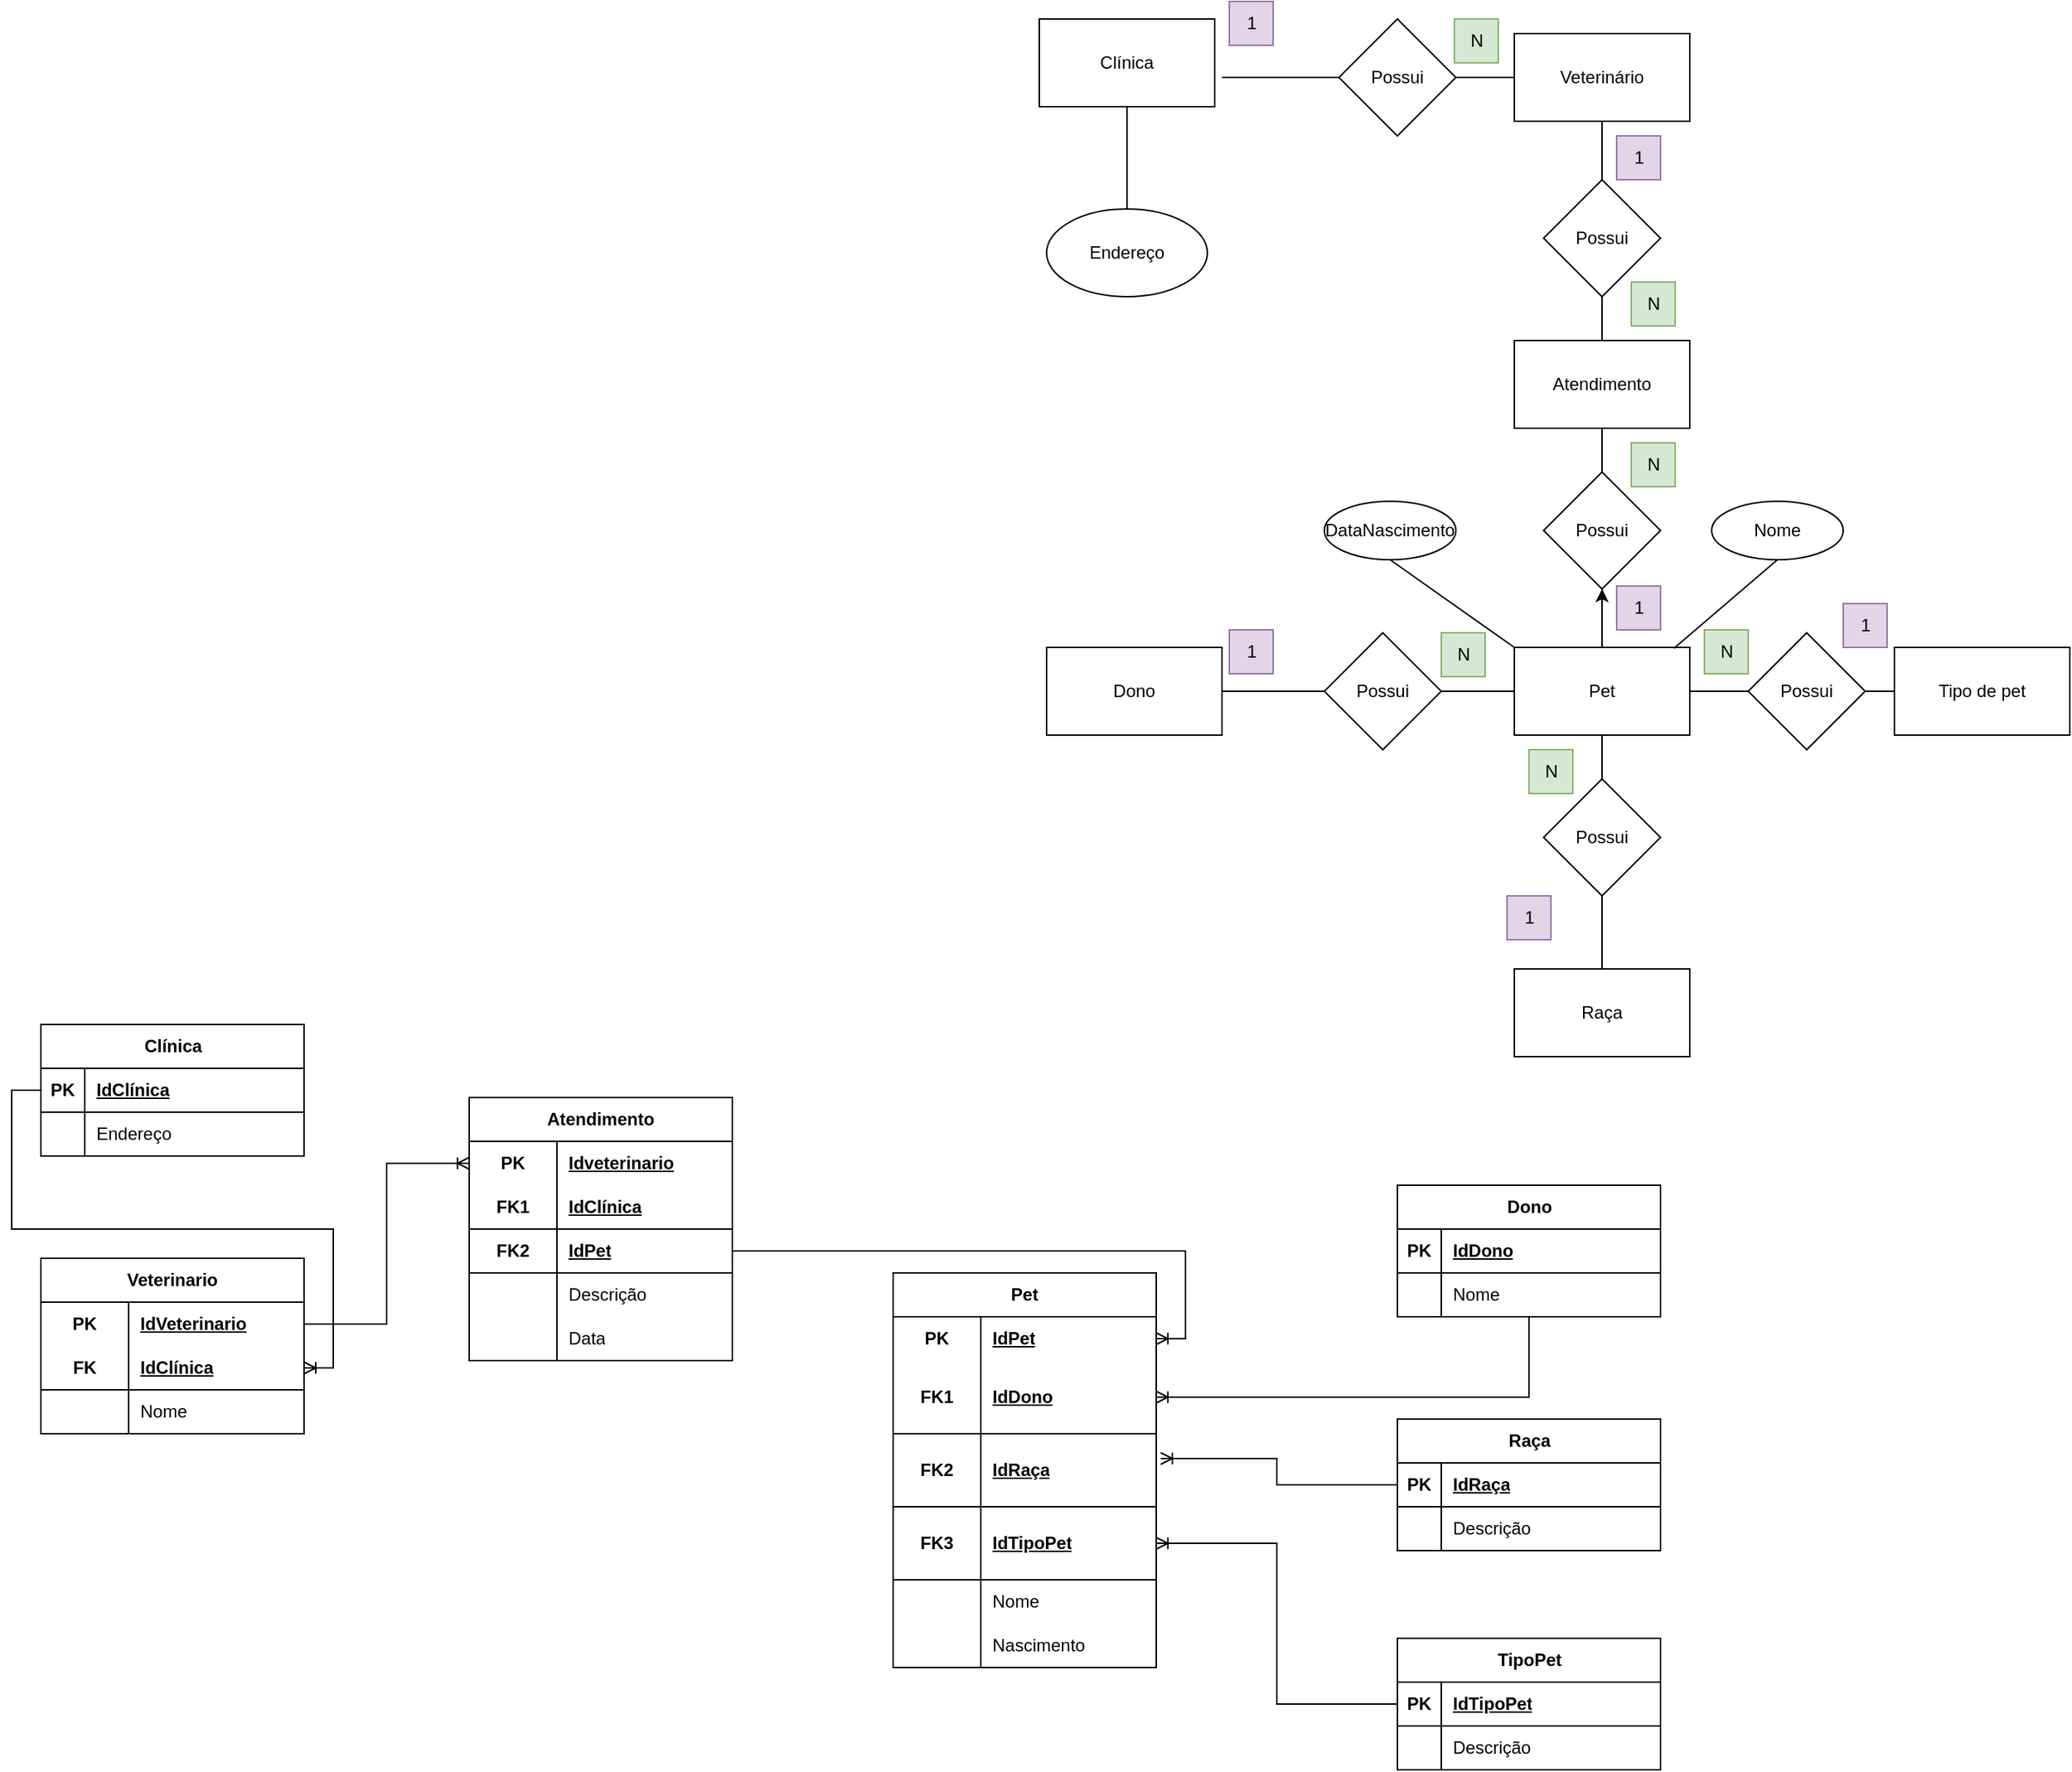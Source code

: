 <mxfile version="21.6.5" type="device">
  <diagram name="Página-1" id="uhpTs4rH7zokXdWdrVtg">
    <mxGraphModel dx="3452" dy="1355" grid="1" gridSize="10" guides="1" tooltips="1" connect="1" arrows="1" fold="1" page="1" pageScale="1" pageWidth="827" pageHeight="1169" math="0" shadow="0">
      <root>
        <mxCell id="0" />
        <mxCell id="1" parent="0" />
        <mxCell id="hDrAn5usY4kaG6BE75n4-1" value="Endereço" style="ellipse;whiteSpace=wrap;html=1;" parent="1" vertex="1">
          <mxGeometry x="95" y="142" width="110" height="60" as="geometry" />
        </mxCell>
        <mxCell id="hDrAn5usY4kaG6BE75n4-2" value="Clínica" style="rounded=0;whiteSpace=wrap;html=1;" parent="1" vertex="1">
          <mxGeometry x="90" y="12" width="120" height="60" as="geometry" />
        </mxCell>
        <mxCell id="hDrAn5usY4kaG6BE75n4-3" value="Veterinário" style="rounded=0;whiteSpace=wrap;html=1;" parent="1" vertex="1">
          <mxGeometry x="415" y="22" width="120" height="60" as="geometry" />
        </mxCell>
        <mxCell id="hDrAn5usY4kaG6BE75n4-4" value="Atendimento" style="rounded=0;whiteSpace=wrap;html=1;" parent="1" vertex="1">
          <mxGeometry x="415" y="232" width="120" height="60" as="geometry" />
        </mxCell>
        <mxCell id="hDrAn5usY4kaG6BE75n4-40" value="" style="edgeStyle=orthogonalEdgeStyle;rounded=0;orthogonalLoop=1;jettySize=auto;html=1;" parent="1" source="hDrAn5usY4kaG6BE75n4-5" target="hDrAn5usY4kaG6BE75n4-12" edge="1">
          <mxGeometry relative="1" as="geometry" />
        </mxCell>
        <mxCell id="hDrAn5usY4kaG6BE75n4-5" value="Pet" style="rounded=0;whiteSpace=wrap;html=1;" parent="1" vertex="1">
          <mxGeometry x="415" y="442" width="120" height="60" as="geometry" />
        </mxCell>
        <mxCell id="hDrAn5usY4kaG6BE75n4-6" value="Dono" style="rounded=0;whiteSpace=wrap;html=1;" parent="1" vertex="1">
          <mxGeometry x="95" y="442" width="120" height="60" as="geometry" />
        </mxCell>
        <mxCell id="hDrAn5usY4kaG6BE75n4-7" value="Tipo de pet" style="rounded=0;whiteSpace=wrap;html=1;" parent="1" vertex="1">
          <mxGeometry x="675" y="442" width="120" height="60" as="geometry" />
        </mxCell>
        <mxCell id="hDrAn5usY4kaG6BE75n4-8" value="Raça" style="rounded=0;whiteSpace=wrap;html=1;" parent="1" vertex="1">
          <mxGeometry x="415" y="662" width="120" height="60" as="geometry" />
        </mxCell>
        <mxCell id="hDrAn5usY4kaG6BE75n4-9" value="Possui" style="rhombus;whiteSpace=wrap;html=1;" parent="1" vertex="1">
          <mxGeometry x="295" y="12" width="80" height="80" as="geometry" />
        </mxCell>
        <mxCell id="hDrAn5usY4kaG6BE75n4-10" value="Possui" style="rhombus;whiteSpace=wrap;html=1;" parent="1" vertex="1">
          <mxGeometry x="435" y="122" width="80" height="80" as="geometry" />
        </mxCell>
        <mxCell id="hDrAn5usY4kaG6BE75n4-12" value="Possui" style="rhombus;whiteSpace=wrap;html=1;" parent="1" vertex="1">
          <mxGeometry x="435" y="322" width="80" height="80" as="geometry" />
        </mxCell>
        <mxCell id="hDrAn5usY4kaG6BE75n4-13" value="DataNascimento" style="ellipse;whiteSpace=wrap;html=1;" parent="1" vertex="1">
          <mxGeometry x="285" y="342" width="90" height="40" as="geometry" />
        </mxCell>
        <mxCell id="hDrAn5usY4kaG6BE75n4-14" value="Nome" style="ellipse;whiteSpace=wrap;html=1;" parent="1" vertex="1">
          <mxGeometry x="550" y="342" width="90" height="40" as="geometry" />
        </mxCell>
        <mxCell id="hDrAn5usY4kaG6BE75n4-15" value="Possui" style="rhombus;whiteSpace=wrap;html=1;" parent="1" vertex="1">
          <mxGeometry x="285" y="432" width="80" height="80" as="geometry" />
        </mxCell>
        <mxCell id="hDrAn5usY4kaG6BE75n4-16" value="Possui" style="rhombus;whiteSpace=wrap;html=1;" parent="1" vertex="1">
          <mxGeometry x="575" y="432" width="80" height="80" as="geometry" />
        </mxCell>
        <mxCell id="hDrAn5usY4kaG6BE75n4-17" value="Possui" style="rhombus;whiteSpace=wrap;html=1;" parent="1" vertex="1">
          <mxGeometry x="435" y="532" width="80" height="80" as="geometry" />
        </mxCell>
        <mxCell id="hDrAn5usY4kaG6BE75n4-18" value="" style="endArrow=none;html=1;rounded=0;entryX=0.5;entryY=1;entryDx=0;entryDy=0;exitX=0.5;exitY=0;exitDx=0;exitDy=0;" parent="1" source="hDrAn5usY4kaG6BE75n4-1" target="hDrAn5usY4kaG6BE75n4-2" edge="1">
          <mxGeometry width="50" height="50" relative="1" as="geometry">
            <mxPoint x="140" y="142" as="sourcePoint" />
            <mxPoint x="190" y="92" as="targetPoint" />
          </mxGeometry>
        </mxCell>
        <mxCell id="hDrAn5usY4kaG6BE75n4-19" value="" style="endArrow=none;html=1;rounded=0;entryX=0;entryY=0.5;entryDx=0;entryDy=0;" parent="1" target="hDrAn5usY4kaG6BE75n4-9" edge="1">
          <mxGeometry width="50" height="50" relative="1" as="geometry">
            <mxPoint x="215" y="52" as="sourcePoint" />
            <mxPoint x="260" y="12" as="targetPoint" />
          </mxGeometry>
        </mxCell>
        <mxCell id="hDrAn5usY4kaG6BE75n4-20" value="" style="endArrow=none;html=1;rounded=0;entryX=0;entryY=0.5;entryDx=0;entryDy=0;" parent="1" target="hDrAn5usY4kaG6BE75n4-3" edge="1">
          <mxGeometry width="50" height="50" relative="1" as="geometry">
            <mxPoint x="375" y="52" as="sourcePoint" />
            <mxPoint x="405" y="52" as="targetPoint" />
          </mxGeometry>
        </mxCell>
        <mxCell id="hDrAn5usY4kaG6BE75n4-21" value="" style="endArrow=none;html=1;rounded=0;exitX=0.5;exitY=0;exitDx=0;exitDy=0;entryX=0.5;entryY=1;entryDx=0;entryDy=0;" parent="1" source="hDrAn5usY4kaG6BE75n4-10" target="hDrAn5usY4kaG6BE75n4-3" edge="1">
          <mxGeometry width="50" height="50" relative="1" as="geometry">
            <mxPoint x="435" y="132" as="sourcePoint" />
            <mxPoint x="485" y="82" as="targetPoint" />
          </mxGeometry>
        </mxCell>
        <mxCell id="hDrAn5usY4kaG6BE75n4-22" value="" style="endArrow=none;html=1;rounded=0;entryX=0.5;entryY=1;entryDx=0;entryDy=0;exitX=0.5;exitY=0;exitDx=0;exitDy=0;" parent="1" source="hDrAn5usY4kaG6BE75n4-4" target="hDrAn5usY4kaG6BE75n4-10" edge="1">
          <mxGeometry width="50" height="50" relative="1" as="geometry">
            <mxPoint x="465" y="232" as="sourcePoint" />
            <mxPoint x="515" y="182" as="targetPoint" />
          </mxGeometry>
        </mxCell>
        <mxCell id="hDrAn5usY4kaG6BE75n4-23" value="" style="endArrow=none;html=1;rounded=0;entryX=0.5;entryY=1;entryDx=0;entryDy=0;exitX=0.5;exitY=0;exitDx=0;exitDy=0;" parent="1" source="hDrAn5usY4kaG6BE75n4-12" target="hDrAn5usY4kaG6BE75n4-4" edge="1">
          <mxGeometry width="50" height="50" relative="1" as="geometry">
            <mxPoint x="465" y="332" as="sourcePoint" />
            <mxPoint x="515" y="282" as="targetPoint" />
          </mxGeometry>
        </mxCell>
        <mxCell id="hDrAn5usY4kaG6BE75n4-24" value="" style="endArrow=none;html=1;rounded=0;entryX=0;entryY=0;entryDx=0;entryDy=0;exitX=0.5;exitY=1;exitDx=0;exitDy=0;" parent="1" source="hDrAn5usY4kaG6BE75n4-13" target="hDrAn5usY4kaG6BE75n4-5" edge="1">
          <mxGeometry width="50" height="50" relative="1" as="geometry">
            <mxPoint x="375" y="362" as="sourcePoint" />
            <mxPoint x="425" y="312" as="targetPoint" />
          </mxGeometry>
        </mxCell>
        <mxCell id="hDrAn5usY4kaG6BE75n4-25" value="" style="endArrow=none;html=1;rounded=0;entryX=0.5;entryY=1;entryDx=0;entryDy=0;exitX=0.91;exitY=0.01;exitDx=0;exitDy=0;exitPerimeter=0;" parent="1" source="hDrAn5usY4kaG6BE75n4-5" target="hDrAn5usY4kaG6BE75n4-14" edge="1">
          <mxGeometry width="50" height="50" relative="1" as="geometry">
            <mxPoint x="515" y="362" as="sourcePoint" />
            <mxPoint x="565" y="312" as="targetPoint" />
          </mxGeometry>
        </mxCell>
        <mxCell id="hDrAn5usY4kaG6BE75n4-26" value="" style="endArrow=none;html=1;rounded=0;entryX=0.5;entryY=1;entryDx=0;entryDy=0;" parent="1" target="hDrAn5usY4kaG6BE75n4-12" edge="1">
          <mxGeometry width="50" height="50" relative="1" as="geometry">
            <mxPoint x="475" y="442" as="sourcePoint" />
            <mxPoint x="525" y="392" as="targetPoint" />
          </mxGeometry>
        </mxCell>
        <mxCell id="hDrAn5usY4kaG6BE75n4-27" value="" style="endArrow=none;html=1;rounded=0;entryX=0.5;entryY=1;entryDx=0;entryDy=0;" parent="1" source="hDrAn5usY4kaG6BE75n4-17" target="hDrAn5usY4kaG6BE75n4-5" edge="1">
          <mxGeometry width="50" height="50" relative="1" as="geometry">
            <mxPoint x="465" y="542" as="sourcePoint" />
            <mxPoint x="515" y="492" as="targetPoint" />
          </mxGeometry>
        </mxCell>
        <mxCell id="hDrAn5usY4kaG6BE75n4-29" value="" style="endArrow=none;html=1;rounded=0;entryX=0.5;entryY=1;entryDx=0;entryDy=0;exitX=0.5;exitY=0;exitDx=0;exitDy=0;" parent="1" source="hDrAn5usY4kaG6BE75n4-8" target="hDrAn5usY4kaG6BE75n4-17" edge="1">
          <mxGeometry width="50" height="50" relative="1" as="geometry">
            <mxPoint x="465" y="662" as="sourcePoint" />
            <mxPoint x="515" y="612" as="targetPoint" />
          </mxGeometry>
        </mxCell>
        <mxCell id="hDrAn5usY4kaG6BE75n4-30" value="" style="endArrow=none;html=1;rounded=0;exitX=1;exitY=0.5;exitDx=0;exitDy=0;entryX=0;entryY=0.5;entryDx=0;entryDy=0;" parent="1" source="hDrAn5usY4kaG6BE75n4-15" target="hDrAn5usY4kaG6BE75n4-5" edge="1">
          <mxGeometry width="50" height="50" relative="1" as="geometry">
            <mxPoint x="365" y="502" as="sourcePoint" />
            <mxPoint x="415" y="452" as="targetPoint" />
          </mxGeometry>
        </mxCell>
        <mxCell id="hDrAn5usY4kaG6BE75n4-32" value="" style="endArrow=none;html=1;rounded=0;entryX=0;entryY=0.5;entryDx=0;entryDy=0;exitX=1;exitY=0.5;exitDx=0;exitDy=0;" parent="1" source="hDrAn5usY4kaG6BE75n4-6" target="hDrAn5usY4kaG6BE75n4-15" edge="1">
          <mxGeometry width="50" height="50" relative="1" as="geometry">
            <mxPoint x="215" y="482" as="sourcePoint" />
            <mxPoint x="265" y="432" as="targetPoint" />
          </mxGeometry>
        </mxCell>
        <mxCell id="hDrAn5usY4kaG6BE75n4-33" value="" style="endArrow=none;html=1;rounded=0;entryX=0;entryY=0.5;entryDx=0;entryDy=0;exitX=1;exitY=0.5;exitDx=0;exitDy=0;" parent="1" source="hDrAn5usY4kaG6BE75n4-5" target="hDrAn5usY4kaG6BE75n4-16" edge="1">
          <mxGeometry width="50" height="50" relative="1" as="geometry">
            <mxPoint x="535" y="482" as="sourcePoint" />
            <mxPoint x="585" y="432" as="targetPoint" />
          </mxGeometry>
        </mxCell>
        <mxCell id="hDrAn5usY4kaG6BE75n4-34" value="" style="endArrow=none;html=1;rounded=0;entryX=0;entryY=0.5;entryDx=0;entryDy=0;" parent="1" target="hDrAn5usY4kaG6BE75n4-7" edge="1">
          <mxGeometry width="50" height="50" relative="1" as="geometry">
            <mxPoint x="655" y="472" as="sourcePoint" />
            <mxPoint x="705" y="422" as="targetPoint" />
          </mxGeometry>
        </mxCell>
        <mxCell id="hDrAn5usY4kaG6BE75n4-35" value="1" style="text;html=1;align=center;verticalAlign=middle;resizable=0;points=[];autosize=1;strokeColor=#9673a6;fillColor=#e1d5e7;" parent="1" vertex="1">
          <mxGeometry x="220" width="30" height="30" as="geometry" />
        </mxCell>
        <mxCell id="hDrAn5usY4kaG6BE75n4-36" value="N" style="text;html=1;align=center;verticalAlign=middle;resizable=0;points=[];autosize=1;strokeColor=#82b366;fillColor=#d5e8d4;" parent="1" vertex="1">
          <mxGeometry x="374" y="12" width="30" height="30" as="geometry" />
        </mxCell>
        <mxCell id="hDrAn5usY4kaG6BE75n4-37" value="1" style="text;html=1;align=center;verticalAlign=middle;resizable=0;points=[];autosize=1;strokeColor=#9673a6;fillColor=#e1d5e7;" parent="1" vertex="1">
          <mxGeometry x="485" y="92" width="30" height="30" as="geometry" />
        </mxCell>
        <mxCell id="hDrAn5usY4kaG6BE75n4-38" value="N" style="text;html=1;align=center;verticalAlign=middle;resizable=0;points=[];autosize=1;strokeColor=#82b366;fillColor=#d5e8d4;" parent="1" vertex="1">
          <mxGeometry x="495" y="192" width="30" height="30" as="geometry" />
        </mxCell>
        <mxCell id="hDrAn5usY4kaG6BE75n4-39" value="N" style="text;html=1;align=center;verticalAlign=middle;resizable=0;points=[];autosize=1;strokeColor=#82b366;fillColor=#d5e8d4;" parent="1" vertex="1">
          <mxGeometry x="495" y="302" width="30" height="30" as="geometry" />
        </mxCell>
        <mxCell id="hDrAn5usY4kaG6BE75n4-41" value="1" style="text;html=1;align=center;verticalAlign=middle;resizable=0;points=[];autosize=1;strokeColor=#9673a6;fillColor=#e1d5e7;" parent="1" vertex="1">
          <mxGeometry x="485" y="400" width="30" height="30" as="geometry" />
        </mxCell>
        <mxCell id="hDrAn5usY4kaG6BE75n4-42" value="N" style="text;html=1;align=center;verticalAlign=middle;resizable=0;points=[];autosize=1;strokeColor=#82b366;fillColor=#d5e8d4;" parent="1" vertex="1">
          <mxGeometry x="545" y="430" width="30" height="30" as="geometry" />
        </mxCell>
        <mxCell id="hDrAn5usY4kaG6BE75n4-43" value="N" style="text;html=1;align=center;verticalAlign=middle;resizable=0;points=[];autosize=1;strokeColor=#82b366;fillColor=#d5e8d4;" parent="1" vertex="1">
          <mxGeometry x="365" y="432" width="30" height="30" as="geometry" />
        </mxCell>
        <mxCell id="hDrAn5usY4kaG6BE75n4-44" value="1" style="text;html=1;align=center;verticalAlign=middle;resizable=0;points=[];autosize=1;strokeColor=#9673a6;fillColor=#e1d5e7;" parent="1" vertex="1">
          <mxGeometry x="220" y="430" width="30" height="30" as="geometry" />
        </mxCell>
        <mxCell id="hDrAn5usY4kaG6BE75n4-45" value="1" style="text;html=1;align=center;verticalAlign=middle;resizable=0;points=[];autosize=1;strokeColor=#9673a6;fillColor=#e1d5e7;" parent="1" vertex="1">
          <mxGeometry x="640" y="412" width="30" height="30" as="geometry" />
        </mxCell>
        <mxCell id="hDrAn5usY4kaG6BE75n4-46" value="N" style="text;html=1;align=center;verticalAlign=middle;resizable=0;points=[];autosize=1;strokeColor=#82b366;fillColor=#d5e8d4;" parent="1" vertex="1">
          <mxGeometry x="425" y="512" width="30" height="30" as="geometry" />
        </mxCell>
        <mxCell id="hDrAn5usY4kaG6BE75n4-47" value="1" style="text;html=1;align=center;verticalAlign=middle;resizable=0;points=[];autosize=1;strokeColor=#9673a6;fillColor=#e1d5e7;" parent="1" vertex="1">
          <mxGeometry x="410" y="612" width="30" height="30" as="geometry" />
        </mxCell>
        <mxCell id="JdVm20o-ywzQcBVDdsQw-11" value="Clínica" style="shape=table;startSize=30;container=1;collapsible=1;childLayout=tableLayout;fixedRows=1;rowLines=0;fontStyle=1;align=center;resizeLast=1;html=1;" vertex="1" parent="1">
          <mxGeometry x="-593" y="700" width="180" height="90" as="geometry" />
        </mxCell>
        <mxCell id="JdVm20o-ywzQcBVDdsQw-12" value="" style="shape=tableRow;horizontal=0;startSize=0;swimlaneHead=0;swimlaneBody=0;fillColor=none;collapsible=0;dropTarget=0;points=[[0,0.5],[1,0.5]];portConstraint=eastwest;top=0;left=0;right=0;bottom=1;" vertex="1" parent="JdVm20o-ywzQcBVDdsQw-11">
          <mxGeometry y="30" width="180" height="30" as="geometry" />
        </mxCell>
        <mxCell id="JdVm20o-ywzQcBVDdsQw-13" value="PK" style="shape=partialRectangle;connectable=0;fillColor=none;top=0;left=0;bottom=0;right=0;fontStyle=1;overflow=hidden;whiteSpace=wrap;html=1;" vertex="1" parent="JdVm20o-ywzQcBVDdsQw-12">
          <mxGeometry width="30" height="30" as="geometry">
            <mxRectangle width="30" height="30" as="alternateBounds" />
          </mxGeometry>
        </mxCell>
        <mxCell id="JdVm20o-ywzQcBVDdsQw-14" value="IdClínica" style="shape=partialRectangle;connectable=0;fillColor=none;top=0;left=0;bottom=0;right=0;align=left;spacingLeft=6;fontStyle=5;overflow=hidden;whiteSpace=wrap;html=1;" vertex="1" parent="JdVm20o-ywzQcBVDdsQw-12">
          <mxGeometry x="30" width="150" height="30" as="geometry">
            <mxRectangle width="150" height="30" as="alternateBounds" />
          </mxGeometry>
        </mxCell>
        <mxCell id="JdVm20o-ywzQcBVDdsQw-15" value="" style="shape=tableRow;horizontal=0;startSize=0;swimlaneHead=0;swimlaneBody=0;fillColor=none;collapsible=0;dropTarget=0;points=[[0,0.5],[1,0.5]];portConstraint=eastwest;top=0;left=0;right=0;bottom=0;" vertex="1" parent="JdVm20o-ywzQcBVDdsQw-11">
          <mxGeometry y="60" width="180" height="30" as="geometry" />
        </mxCell>
        <mxCell id="JdVm20o-ywzQcBVDdsQw-16" value="" style="shape=partialRectangle;connectable=0;fillColor=none;top=0;left=0;bottom=0;right=0;editable=1;overflow=hidden;whiteSpace=wrap;html=1;" vertex="1" parent="JdVm20o-ywzQcBVDdsQw-15">
          <mxGeometry width="30" height="30" as="geometry">
            <mxRectangle width="30" height="30" as="alternateBounds" />
          </mxGeometry>
        </mxCell>
        <mxCell id="JdVm20o-ywzQcBVDdsQw-17" value="Endereço" style="shape=partialRectangle;connectable=0;fillColor=none;top=0;left=0;bottom=0;right=0;align=left;spacingLeft=6;overflow=hidden;whiteSpace=wrap;html=1;" vertex="1" parent="JdVm20o-ywzQcBVDdsQw-15">
          <mxGeometry x="30" width="150" height="30" as="geometry">
            <mxRectangle width="150" height="30" as="alternateBounds" />
          </mxGeometry>
        </mxCell>
        <mxCell id="JdVm20o-ywzQcBVDdsQw-24" value="Veterinario" style="shape=table;startSize=30;container=1;collapsible=1;childLayout=tableLayout;fixedRows=1;rowLines=0;fontStyle=1;align=center;resizeLast=1;html=1;whiteSpace=wrap;" vertex="1" parent="1">
          <mxGeometry x="-593" y="860" width="180" height="120" as="geometry" />
        </mxCell>
        <mxCell id="JdVm20o-ywzQcBVDdsQw-25" value="" style="shape=tableRow;horizontal=0;startSize=0;swimlaneHead=0;swimlaneBody=0;fillColor=none;collapsible=0;dropTarget=0;points=[[0,0.5],[1,0.5]];portConstraint=eastwest;top=0;left=0;right=0;bottom=0;html=1;" vertex="1" parent="JdVm20o-ywzQcBVDdsQw-24">
          <mxGeometry y="30" width="180" height="30" as="geometry" />
        </mxCell>
        <mxCell id="JdVm20o-ywzQcBVDdsQw-26" value="PK" style="shape=partialRectangle;connectable=0;fillColor=none;top=0;left=0;bottom=0;right=0;fontStyle=1;overflow=hidden;html=1;whiteSpace=wrap;" vertex="1" parent="JdVm20o-ywzQcBVDdsQw-25">
          <mxGeometry width="60" height="30" as="geometry">
            <mxRectangle width="60" height="30" as="alternateBounds" />
          </mxGeometry>
        </mxCell>
        <mxCell id="JdVm20o-ywzQcBVDdsQw-27" value="IdVeterinario" style="shape=partialRectangle;connectable=0;fillColor=none;top=0;left=0;bottom=0;right=0;align=left;spacingLeft=6;fontStyle=5;overflow=hidden;html=1;whiteSpace=wrap;" vertex="1" parent="JdVm20o-ywzQcBVDdsQw-25">
          <mxGeometry x="60" width="120" height="30" as="geometry">
            <mxRectangle width="120" height="30" as="alternateBounds" />
          </mxGeometry>
        </mxCell>
        <mxCell id="JdVm20o-ywzQcBVDdsQw-28" value="" style="shape=tableRow;horizontal=0;startSize=0;swimlaneHead=0;swimlaneBody=0;fillColor=none;collapsible=0;dropTarget=0;points=[[0,0.5],[1,0.5]];portConstraint=eastwest;top=0;left=0;right=0;bottom=1;html=1;" vertex="1" parent="JdVm20o-ywzQcBVDdsQw-24">
          <mxGeometry y="60" width="180" height="30" as="geometry" />
        </mxCell>
        <mxCell id="JdVm20o-ywzQcBVDdsQw-29" value="FK" style="shape=partialRectangle;connectable=0;fillColor=none;top=0;left=0;bottom=0;right=0;fontStyle=1;overflow=hidden;html=1;whiteSpace=wrap;" vertex="1" parent="JdVm20o-ywzQcBVDdsQw-28">
          <mxGeometry width="60" height="30" as="geometry">
            <mxRectangle width="60" height="30" as="alternateBounds" />
          </mxGeometry>
        </mxCell>
        <mxCell id="JdVm20o-ywzQcBVDdsQw-30" value="IdClínica" style="shape=partialRectangle;connectable=0;fillColor=none;top=0;left=0;bottom=0;right=0;align=left;spacingLeft=6;fontStyle=5;overflow=hidden;html=1;whiteSpace=wrap;" vertex="1" parent="JdVm20o-ywzQcBVDdsQw-28">
          <mxGeometry x="60" width="120" height="30" as="geometry">
            <mxRectangle width="120" height="30" as="alternateBounds" />
          </mxGeometry>
        </mxCell>
        <mxCell id="JdVm20o-ywzQcBVDdsQw-34" value="" style="shape=tableRow;horizontal=0;startSize=0;swimlaneHead=0;swimlaneBody=0;fillColor=none;collapsible=0;dropTarget=0;points=[[0,0.5],[1,0.5]];portConstraint=eastwest;top=0;left=0;right=0;bottom=0;html=1;" vertex="1" parent="JdVm20o-ywzQcBVDdsQw-24">
          <mxGeometry y="90" width="180" height="30" as="geometry" />
        </mxCell>
        <mxCell id="JdVm20o-ywzQcBVDdsQw-35" value="" style="shape=partialRectangle;connectable=0;fillColor=none;top=0;left=0;bottom=0;right=0;editable=1;overflow=hidden;html=1;whiteSpace=wrap;" vertex="1" parent="JdVm20o-ywzQcBVDdsQw-34">
          <mxGeometry width="60" height="30" as="geometry">
            <mxRectangle width="60" height="30" as="alternateBounds" />
          </mxGeometry>
        </mxCell>
        <mxCell id="JdVm20o-ywzQcBVDdsQw-36" value="Nome" style="shape=partialRectangle;connectable=0;fillColor=none;top=0;left=0;bottom=0;right=0;align=left;spacingLeft=6;overflow=hidden;html=1;whiteSpace=wrap;" vertex="1" parent="JdVm20o-ywzQcBVDdsQw-34">
          <mxGeometry x="60" width="120" height="30" as="geometry">
            <mxRectangle width="120" height="30" as="alternateBounds" />
          </mxGeometry>
        </mxCell>
        <mxCell id="JdVm20o-ywzQcBVDdsQw-79" value="Pet" style="shape=table;startSize=30;container=1;collapsible=1;childLayout=tableLayout;fixedRows=1;rowLines=0;fontStyle=1;align=center;resizeLast=1;html=1;whiteSpace=wrap;" vertex="1" parent="1">
          <mxGeometry x="-10" y="870" width="180" height="270" as="geometry" />
        </mxCell>
        <mxCell id="JdVm20o-ywzQcBVDdsQw-80" value="" style="shape=tableRow;horizontal=0;startSize=0;swimlaneHead=0;swimlaneBody=0;fillColor=none;collapsible=0;dropTarget=0;points=[[0,0.5],[1,0.5]];portConstraint=eastwest;top=0;left=0;right=0;bottom=0;html=1;" vertex="1" parent="JdVm20o-ywzQcBVDdsQw-79">
          <mxGeometry y="30" width="180" height="30" as="geometry" />
        </mxCell>
        <mxCell id="JdVm20o-ywzQcBVDdsQw-81" value="PK" style="shape=partialRectangle;connectable=0;fillColor=none;top=0;left=0;bottom=0;right=0;fontStyle=1;overflow=hidden;html=1;whiteSpace=wrap;" vertex="1" parent="JdVm20o-ywzQcBVDdsQw-80">
          <mxGeometry width="60" height="30" as="geometry">
            <mxRectangle width="60" height="30" as="alternateBounds" />
          </mxGeometry>
        </mxCell>
        <mxCell id="JdVm20o-ywzQcBVDdsQw-82" value="IdPet" style="shape=partialRectangle;connectable=0;fillColor=none;top=0;left=0;bottom=0;right=0;align=left;spacingLeft=6;fontStyle=5;overflow=hidden;html=1;whiteSpace=wrap;" vertex="1" parent="JdVm20o-ywzQcBVDdsQw-80">
          <mxGeometry x="60" width="120" height="30" as="geometry">
            <mxRectangle width="120" height="30" as="alternateBounds" />
          </mxGeometry>
        </mxCell>
        <mxCell id="JdVm20o-ywzQcBVDdsQw-83" value="" style="shape=tableRow;horizontal=0;startSize=0;swimlaneHead=0;swimlaneBody=0;fillColor=none;collapsible=0;dropTarget=0;points=[[0,0.5],[1,0.5]];portConstraint=eastwest;top=0;left=0;right=0;bottom=1;html=1;" vertex="1" parent="JdVm20o-ywzQcBVDdsQw-79">
          <mxGeometry y="60" width="180" height="50" as="geometry" />
        </mxCell>
        <mxCell id="JdVm20o-ywzQcBVDdsQw-84" value="FK1" style="shape=partialRectangle;connectable=0;fillColor=none;top=0;left=0;bottom=0;right=0;fontStyle=1;overflow=hidden;html=1;whiteSpace=wrap;" vertex="1" parent="JdVm20o-ywzQcBVDdsQw-83">
          <mxGeometry width="60" height="50" as="geometry">
            <mxRectangle width="60" height="50" as="alternateBounds" />
          </mxGeometry>
        </mxCell>
        <mxCell id="JdVm20o-ywzQcBVDdsQw-85" value="IdDono" style="shape=partialRectangle;connectable=0;fillColor=none;top=0;left=0;bottom=0;right=0;align=left;spacingLeft=6;fontStyle=5;overflow=hidden;html=1;whiteSpace=wrap;" vertex="1" parent="JdVm20o-ywzQcBVDdsQw-83">
          <mxGeometry x="60" width="120" height="50" as="geometry">
            <mxRectangle width="120" height="50" as="alternateBounds" />
          </mxGeometry>
        </mxCell>
        <mxCell id="JdVm20o-ywzQcBVDdsQw-101" style="shape=tableRow;horizontal=0;startSize=0;swimlaneHead=0;swimlaneBody=0;fillColor=none;collapsible=0;dropTarget=0;points=[[0,0.5],[1,0.5]];portConstraint=eastwest;top=0;left=0;right=0;bottom=1;html=1;" vertex="1" parent="JdVm20o-ywzQcBVDdsQw-79">
          <mxGeometry y="110" width="180" height="50" as="geometry" />
        </mxCell>
        <mxCell id="JdVm20o-ywzQcBVDdsQw-102" value="FK2" style="shape=partialRectangle;connectable=0;fillColor=none;top=0;left=0;bottom=0;right=0;fontStyle=1;overflow=hidden;html=1;whiteSpace=wrap;" vertex="1" parent="JdVm20o-ywzQcBVDdsQw-101">
          <mxGeometry width="60" height="50" as="geometry">
            <mxRectangle width="60" height="50" as="alternateBounds" />
          </mxGeometry>
        </mxCell>
        <mxCell id="JdVm20o-ywzQcBVDdsQw-103" value="IdRaça" style="shape=partialRectangle;connectable=0;fillColor=none;top=0;left=0;bottom=0;right=0;align=left;spacingLeft=6;fontStyle=5;overflow=hidden;html=1;whiteSpace=wrap;" vertex="1" parent="JdVm20o-ywzQcBVDdsQw-101">
          <mxGeometry x="60" width="120" height="50" as="geometry">
            <mxRectangle width="120" height="50" as="alternateBounds" />
          </mxGeometry>
        </mxCell>
        <mxCell id="JdVm20o-ywzQcBVDdsQw-98" style="shape=tableRow;horizontal=0;startSize=0;swimlaneHead=0;swimlaneBody=0;fillColor=none;collapsible=0;dropTarget=0;points=[[0,0.5],[1,0.5]];portConstraint=eastwest;top=0;left=0;right=0;bottom=1;html=1;" vertex="1" parent="JdVm20o-ywzQcBVDdsQw-79">
          <mxGeometry y="160" width="180" height="50" as="geometry" />
        </mxCell>
        <mxCell id="JdVm20o-ywzQcBVDdsQw-99" value="FK3" style="shape=partialRectangle;connectable=0;fillColor=none;top=0;left=0;bottom=0;right=0;fontStyle=1;overflow=hidden;html=1;whiteSpace=wrap;" vertex="1" parent="JdVm20o-ywzQcBVDdsQw-98">
          <mxGeometry width="60" height="50" as="geometry">
            <mxRectangle width="60" height="50" as="alternateBounds" />
          </mxGeometry>
        </mxCell>
        <mxCell id="JdVm20o-ywzQcBVDdsQw-100" value="IdTipoPet" style="shape=partialRectangle;connectable=0;fillColor=none;top=0;left=0;bottom=0;right=0;align=left;spacingLeft=6;fontStyle=5;overflow=hidden;html=1;whiteSpace=wrap;" vertex="1" parent="JdVm20o-ywzQcBVDdsQw-98">
          <mxGeometry x="60" width="120" height="50" as="geometry">
            <mxRectangle width="120" height="50" as="alternateBounds" />
          </mxGeometry>
        </mxCell>
        <mxCell id="JdVm20o-ywzQcBVDdsQw-86" value="" style="shape=tableRow;horizontal=0;startSize=0;swimlaneHead=0;swimlaneBody=0;fillColor=none;collapsible=0;dropTarget=0;points=[[0,0.5],[1,0.5]];portConstraint=eastwest;top=0;left=0;right=0;bottom=0;html=1;" vertex="1" parent="JdVm20o-ywzQcBVDdsQw-79">
          <mxGeometry y="210" width="180" height="30" as="geometry" />
        </mxCell>
        <mxCell id="JdVm20o-ywzQcBVDdsQw-87" value="" style="shape=partialRectangle;connectable=0;fillColor=none;top=0;left=0;bottom=0;right=0;editable=1;overflow=hidden;html=1;whiteSpace=wrap;" vertex="1" parent="JdVm20o-ywzQcBVDdsQw-86">
          <mxGeometry width="60" height="30" as="geometry">
            <mxRectangle width="60" height="30" as="alternateBounds" />
          </mxGeometry>
        </mxCell>
        <mxCell id="JdVm20o-ywzQcBVDdsQw-88" value="Nome" style="shape=partialRectangle;connectable=0;fillColor=none;top=0;left=0;bottom=0;right=0;align=left;spacingLeft=6;overflow=hidden;html=1;whiteSpace=wrap;" vertex="1" parent="JdVm20o-ywzQcBVDdsQw-86">
          <mxGeometry x="60" width="120" height="30" as="geometry">
            <mxRectangle width="120" height="30" as="alternateBounds" />
          </mxGeometry>
        </mxCell>
        <mxCell id="JdVm20o-ywzQcBVDdsQw-89" value="" style="shape=tableRow;horizontal=0;startSize=0;swimlaneHead=0;swimlaneBody=0;fillColor=none;collapsible=0;dropTarget=0;points=[[0,0.5],[1,0.5]];portConstraint=eastwest;top=0;left=0;right=0;bottom=0;html=1;" vertex="1" parent="JdVm20o-ywzQcBVDdsQw-79">
          <mxGeometry y="240" width="180" height="30" as="geometry" />
        </mxCell>
        <mxCell id="JdVm20o-ywzQcBVDdsQw-90" value="" style="shape=partialRectangle;connectable=0;fillColor=none;top=0;left=0;bottom=0;right=0;editable=1;overflow=hidden;html=1;whiteSpace=wrap;" vertex="1" parent="JdVm20o-ywzQcBVDdsQw-89">
          <mxGeometry width="60" height="30" as="geometry">
            <mxRectangle width="60" height="30" as="alternateBounds" />
          </mxGeometry>
        </mxCell>
        <mxCell id="JdVm20o-ywzQcBVDdsQw-91" value="Nascimento" style="shape=partialRectangle;connectable=0;fillColor=none;top=0;left=0;bottom=0;right=0;align=left;spacingLeft=6;overflow=hidden;html=1;whiteSpace=wrap;" vertex="1" parent="JdVm20o-ywzQcBVDdsQw-89">
          <mxGeometry x="60" width="120" height="30" as="geometry">
            <mxRectangle width="120" height="30" as="alternateBounds" />
          </mxGeometry>
        </mxCell>
        <mxCell id="JdVm20o-ywzQcBVDdsQw-104" value="Raça" style="shape=table;startSize=30;container=1;collapsible=1;childLayout=tableLayout;fixedRows=1;rowLines=0;fontStyle=1;align=center;resizeLast=1;html=1;" vertex="1" parent="1">
          <mxGeometry x="335" y="970" width="180" height="90" as="geometry" />
        </mxCell>
        <mxCell id="JdVm20o-ywzQcBVDdsQw-105" value="" style="shape=tableRow;horizontal=0;startSize=0;swimlaneHead=0;swimlaneBody=0;fillColor=none;collapsible=0;dropTarget=0;points=[[0,0.5],[1,0.5]];portConstraint=eastwest;top=0;left=0;right=0;bottom=1;" vertex="1" parent="JdVm20o-ywzQcBVDdsQw-104">
          <mxGeometry y="30" width="180" height="30" as="geometry" />
        </mxCell>
        <mxCell id="JdVm20o-ywzQcBVDdsQw-106" value="PK" style="shape=partialRectangle;connectable=0;fillColor=none;top=0;left=0;bottom=0;right=0;fontStyle=1;overflow=hidden;whiteSpace=wrap;html=1;" vertex="1" parent="JdVm20o-ywzQcBVDdsQw-105">
          <mxGeometry width="30" height="30" as="geometry">
            <mxRectangle width="30" height="30" as="alternateBounds" />
          </mxGeometry>
        </mxCell>
        <mxCell id="JdVm20o-ywzQcBVDdsQw-107" value="IdRaça" style="shape=partialRectangle;connectable=0;fillColor=none;top=0;left=0;bottom=0;right=0;align=left;spacingLeft=6;fontStyle=5;overflow=hidden;whiteSpace=wrap;html=1;" vertex="1" parent="JdVm20o-ywzQcBVDdsQw-105">
          <mxGeometry x="30" width="150" height="30" as="geometry">
            <mxRectangle width="150" height="30" as="alternateBounds" />
          </mxGeometry>
        </mxCell>
        <mxCell id="JdVm20o-ywzQcBVDdsQw-108" value="" style="shape=tableRow;horizontal=0;startSize=0;swimlaneHead=0;swimlaneBody=0;fillColor=none;collapsible=0;dropTarget=0;points=[[0,0.5],[1,0.5]];portConstraint=eastwest;top=0;left=0;right=0;bottom=0;" vertex="1" parent="JdVm20o-ywzQcBVDdsQw-104">
          <mxGeometry y="60" width="180" height="30" as="geometry" />
        </mxCell>
        <mxCell id="JdVm20o-ywzQcBVDdsQw-109" value="" style="shape=partialRectangle;connectable=0;fillColor=none;top=0;left=0;bottom=0;right=0;editable=1;overflow=hidden;whiteSpace=wrap;html=1;" vertex="1" parent="JdVm20o-ywzQcBVDdsQw-108">
          <mxGeometry width="30" height="30" as="geometry">
            <mxRectangle width="30" height="30" as="alternateBounds" />
          </mxGeometry>
        </mxCell>
        <mxCell id="JdVm20o-ywzQcBVDdsQw-110" value="Descrição" style="shape=partialRectangle;connectable=0;fillColor=none;top=0;left=0;bottom=0;right=0;align=left;spacingLeft=6;overflow=hidden;whiteSpace=wrap;html=1;" vertex="1" parent="JdVm20o-ywzQcBVDdsQw-108">
          <mxGeometry x="30" width="150" height="30" as="geometry">
            <mxRectangle width="150" height="30" as="alternateBounds" />
          </mxGeometry>
        </mxCell>
        <mxCell id="JdVm20o-ywzQcBVDdsQw-111" value="TipoPet" style="shape=table;startSize=30;container=1;collapsible=1;childLayout=tableLayout;fixedRows=1;rowLines=0;fontStyle=1;align=center;resizeLast=1;html=1;" vertex="1" parent="1">
          <mxGeometry x="335" y="1120" width="180" height="90" as="geometry" />
        </mxCell>
        <mxCell id="JdVm20o-ywzQcBVDdsQw-112" value="" style="shape=tableRow;horizontal=0;startSize=0;swimlaneHead=0;swimlaneBody=0;fillColor=none;collapsible=0;dropTarget=0;points=[[0,0.5],[1,0.5]];portConstraint=eastwest;top=0;left=0;right=0;bottom=1;" vertex="1" parent="JdVm20o-ywzQcBVDdsQw-111">
          <mxGeometry y="30" width="180" height="30" as="geometry" />
        </mxCell>
        <mxCell id="JdVm20o-ywzQcBVDdsQw-113" value="PK" style="shape=partialRectangle;connectable=0;fillColor=none;top=0;left=0;bottom=0;right=0;fontStyle=1;overflow=hidden;whiteSpace=wrap;html=1;" vertex="1" parent="JdVm20o-ywzQcBVDdsQw-112">
          <mxGeometry width="30" height="30" as="geometry">
            <mxRectangle width="30" height="30" as="alternateBounds" />
          </mxGeometry>
        </mxCell>
        <mxCell id="JdVm20o-ywzQcBVDdsQw-114" value="IdTipoPet" style="shape=partialRectangle;connectable=0;fillColor=none;top=0;left=0;bottom=0;right=0;align=left;spacingLeft=6;fontStyle=5;overflow=hidden;whiteSpace=wrap;html=1;" vertex="1" parent="JdVm20o-ywzQcBVDdsQw-112">
          <mxGeometry x="30" width="150" height="30" as="geometry">
            <mxRectangle width="150" height="30" as="alternateBounds" />
          </mxGeometry>
        </mxCell>
        <mxCell id="JdVm20o-ywzQcBVDdsQw-115" value="" style="shape=tableRow;horizontal=0;startSize=0;swimlaneHead=0;swimlaneBody=0;fillColor=none;collapsible=0;dropTarget=0;points=[[0,0.5],[1,0.5]];portConstraint=eastwest;top=0;left=0;right=0;bottom=0;" vertex="1" parent="JdVm20o-ywzQcBVDdsQw-111">
          <mxGeometry y="60" width="180" height="30" as="geometry" />
        </mxCell>
        <mxCell id="JdVm20o-ywzQcBVDdsQw-116" value="" style="shape=partialRectangle;connectable=0;fillColor=none;top=0;left=0;bottom=0;right=0;editable=1;overflow=hidden;whiteSpace=wrap;html=1;" vertex="1" parent="JdVm20o-ywzQcBVDdsQw-115">
          <mxGeometry width="30" height="30" as="geometry">
            <mxRectangle width="30" height="30" as="alternateBounds" />
          </mxGeometry>
        </mxCell>
        <mxCell id="JdVm20o-ywzQcBVDdsQw-117" value="Descrição" style="shape=partialRectangle;connectable=0;fillColor=none;top=0;left=0;bottom=0;right=0;align=left;spacingLeft=6;overflow=hidden;whiteSpace=wrap;html=1;" vertex="1" parent="JdVm20o-ywzQcBVDdsQw-115">
          <mxGeometry x="30" width="150" height="30" as="geometry">
            <mxRectangle width="150" height="30" as="alternateBounds" />
          </mxGeometry>
        </mxCell>
        <mxCell id="JdVm20o-ywzQcBVDdsQw-149" style="edgeStyle=orthogonalEdgeStyle;rounded=0;orthogonalLoop=1;jettySize=auto;html=1;entryX=1;entryY=0.5;entryDx=0;entryDy=0;endArrow=ERoneToMany;endFill=0;" edge="1" parent="1" source="JdVm20o-ywzQcBVDdsQw-118" target="JdVm20o-ywzQcBVDdsQw-83">
          <mxGeometry relative="1" as="geometry">
            <mxPoint x="220" y="930" as="targetPoint" />
          </mxGeometry>
        </mxCell>
        <mxCell id="JdVm20o-ywzQcBVDdsQw-118" value="Dono" style="shape=table;startSize=30;container=1;collapsible=1;childLayout=tableLayout;fixedRows=1;rowLines=0;fontStyle=1;align=center;resizeLast=1;html=1;" vertex="1" parent="1">
          <mxGeometry x="335" y="810" width="180" height="90" as="geometry" />
        </mxCell>
        <mxCell id="JdVm20o-ywzQcBVDdsQw-119" value="" style="shape=tableRow;horizontal=0;startSize=0;swimlaneHead=0;swimlaneBody=0;fillColor=none;collapsible=0;dropTarget=0;points=[[0,0.5],[1,0.5]];portConstraint=eastwest;top=0;left=0;right=0;bottom=1;" vertex="1" parent="JdVm20o-ywzQcBVDdsQw-118">
          <mxGeometry y="30" width="180" height="30" as="geometry" />
        </mxCell>
        <mxCell id="JdVm20o-ywzQcBVDdsQw-120" value="PK" style="shape=partialRectangle;connectable=0;fillColor=none;top=0;left=0;bottom=0;right=0;fontStyle=1;overflow=hidden;whiteSpace=wrap;html=1;" vertex="1" parent="JdVm20o-ywzQcBVDdsQw-119">
          <mxGeometry width="30" height="30" as="geometry">
            <mxRectangle width="30" height="30" as="alternateBounds" />
          </mxGeometry>
        </mxCell>
        <mxCell id="JdVm20o-ywzQcBVDdsQw-121" value="IdDono" style="shape=partialRectangle;connectable=0;fillColor=none;top=0;left=0;bottom=0;right=0;align=left;spacingLeft=6;fontStyle=5;overflow=hidden;whiteSpace=wrap;html=1;" vertex="1" parent="JdVm20o-ywzQcBVDdsQw-119">
          <mxGeometry x="30" width="150" height="30" as="geometry">
            <mxRectangle width="150" height="30" as="alternateBounds" />
          </mxGeometry>
        </mxCell>
        <mxCell id="JdVm20o-ywzQcBVDdsQw-122" value="" style="shape=tableRow;horizontal=0;startSize=0;swimlaneHead=0;swimlaneBody=0;fillColor=none;collapsible=0;dropTarget=0;points=[[0,0.5],[1,0.5]];portConstraint=eastwest;top=0;left=0;right=0;bottom=0;" vertex="1" parent="JdVm20o-ywzQcBVDdsQw-118">
          <mxGeometry y="60" width="180" height="30" as="geometry" />
        </mxCell>
        <mxCell id="JdVm20o-ywzQcBVDdsQw-123" value="" style="shape=partialRectangle;connectable=0;fillColor=none;top=0;left=0;bottom=0;right=0;editable=1;overflow=hidden;whiteSpace=wrap;html=1;" vertex="1" parent="JdVm20o-ywzQcBVDdsQw-122">
          <mxGeometry width="30" height="30" as="geometry">
            <mxRectangle width="30" height="30" as="alternateBounds" />
          </mxGeometry>
        </mxCell>
        <mxCell id="JdVm20o-ywzQcBVDdsQw-124" value="Nome" style="shape=partialRectangle;connectable=0;fillColor=none;top=0;left=0;bottom=0;right=0;align=left;spacingLeft=6;overflow=hidden;whiteSpace=wrap;html=1;" vertex="1" parent="JdVm20o-ywzQcBVDdsQw-122">
          <mxGeometry x="30" width="150" height="30" as="geometry">
            <mxRectangle width="150" height="30" as="alternateBounds" />
          </mxGeometry>
        </mxCell>
        <mxCell id="JdVm20o-ywzQcBVDdsQw-125" value="Atendimento" style="shape=table;startSize=30;container=1;collapsible=1;childLayout=tableLayout;fixedRows=1;rowLines=0;fontStyle=1;align=center;resizeLast=1;html=1;whiteSpace=wrap;" vertex="1" parent="1">
          <mxGeometry x="-300" y="750" width="180" height="180" as="geometry" />
        </mxCell>
        <mxCell id="JdVm20o-ywzQcBVDdsQw-126" value="" style="shape=tableRow;horizontal=0;startSize=0;swimlaneHead=0;swimlaneBody=0;fillColor=none;collapsible=0;dropTarget=0;points=[[0,0.5],[1,0.5]];portConstraint=eastwest;top=0;left=0;right=0;bottom=0;html=1;" vertex="1" parent="JdVm20o-ywzQcBVDdsQw-125">
          <mxGeometry y="30" width="180" height="30" as="geometry" />
        </mxCell>
        <mxCell id="JdVm20o-ywzQcBVDdsQw-127" value="PK" style="shape=partialRectangle;connectable=0;fillColor=none;top=0;left=0;bottom=0;right=0;fontStyle=1;overflow=hidden;html=1;whiteSpace=wrap;" vertex="1" parent="JdVm20o-ywzQcBVDdsQw-126">
          <mxGeometry width="60" height="30" as="geometry">
            <mxRectangle width="60" height="30" as="alternateBounds" />
          </mxGeometry>
        </mxCell>
        <mxCell id="JdVm20o-ywzQcBVDdsQw-128" value="Idveterinario" style="shape=partialRectangle;connectable=0;fillColor=none;top=0;left=0;bottom=0;right=0;align=left;spacingLeft=6;fontStyle=5;overflow=hidden;html=1;whiteSpace=wrap;" vertex="1" parent="JdVm20o-ywzQcBVDdsQw-126">
          <mxGeometry x="60" width="120" height="30" as="geometry">
            <mxRectangle width="120" height="30" as="alternateBounds" />
          </mxGeometry>
        </mxCell>
        <mxCell id="JdVm20o-ywzQcBVDdsQw-129" value="" style="shape=tableRow;horizontal=0;startSize=0;swimlaneHead=0;swimlaneBody=0;fillColor=none;collapsible=0;dropTarget=0;points=[[0,0.5],[1,0.5]];portConstraint=eastwest;top=0;left=0;right=0;bottom=1;html=1;" vertex="1" parent="JdVm20o-ywzQcBVDdsQw-125">
          <mxGeometry y="60" width="180" height="30" as="geometry" />
        </mxCell>
        <mxCell id="JdVm20o-ywzQcBVDdsQw-130" value="FK1" style="shape=partialRectangle;connectable=0;fillColor=none;top=0;left=0;bottom=0;right=0;fontStyle=1;overflow=hidden;html=1;whiteSpace=wrap;" vertex="1" parent="JdVm20o-ywzQcBVDdsQw-129">
          <mxGeometry width="60" height="30" as="geometry">
            <mxRectangle width="60" height="30" as="alternateBounds" />
          </mxGeometry>
        </mxCell>
        <mxCell id="JdVm20o-ywzQcBVDdsQw-131" value="IdClínica" style="shape=partialRectangle;connectable=0;fillColor=none;top=0;left=0;bottom=0;right=0;align=left;spacingLeft=6;fontStyle=5;overflow=hidden;html=1;whiteSpace=wrap;" vertex="1" parent="JdVm20o-ywzQcBVDdsQw-129">
          <mxGeometry x="60" width="120" height="30" as="geometry">
            <mxRectangle width="120" height="30" as="alternateBounds" />
          </mxGeometry>
        </mxCell>
        <mxCell id="JdVm20o-ywzQcBVDdsQw-141" style="shape=tableRow;horizontal=0;startSize=0;swimlaneHead=0;swimlaneBody=0;fillColor=none;collapsible=0;dropTarget=0;points=[[0,0.5],[1,0.5]];portConstraint=eastwest;top=0;left=0;right=0;bottom=1;html=1;" vertex="1" parent="JdVm20o-ywzQcBVDdsQw-125">
          <mxGeometry y="90" width="180" height="30" as="geometry" />
        </mxCell>
        <mxCell id="JdVm20o-ywzQcBVDdsQw-142" value="FK2" style="shape=partialRectangle;connectable=0;fillColor=none;top=0;left=0;bottom=0;right=0;fontStyle=1;overflow=hidden;html=1;whiteSpace=wrap;" vertex="1" parent="JdVm20o-ywzQcBVDdsQw-141">
          <mxGeometry width="60" height="30" as="geometry">
            <mxRectangle width="60" height="30" as="alternateBounds" />
          </mxGeometry>
        </mxCell>
        <mxCell id="JdVm20o-ywzQcBVDdsQw-143" value="IdPet" style="shape=partialRectangle;connectable=0;fillColor=none;top=0;left=0;bottom=0;right=0;align=left;spacingLeft=6;fontStyle=5;overflow=hidden;html=1;whiteSpace=wrap;" vertex="1" parent="JdVm20o-ywzQcBVDdsQw-141">
          <mxGeometry x="60" width="120" height="30" as="geometry">
            <mxRectangle width="120" height="30" as="alternateBounds" />
          </mxGeometry>
        </mxCell>
        <mxCell id="JdVm20o-ywzQcBVDdsQw-132" value="" style="shape=tableRow;horizontal=0;startSize=0;swimlaneHead=0;swimlaneBody=0;fillColor=none;collapsible=0;dropTarget=0;points=[[0,0.5],[1,0.5]];portConstraint=eastwest;top=0;left=0;right=0;bottom=0;html=1;" vertex="1" parent="JdVm20o-ywzQcBVDdsQw-125">
          <mxGeometry y="120" width="180" height="30" as="geometry" />
        </mxCell>
        <mxCell id="JdVm20o-ywzQcBVDdsQw-133" value="" style="shape=partialRectangle;connectable=0;fillColor=none;top=0;left=0;bottom=0;right=0;editable=1;overflow=hidden;html=1;whiteSpace=wrap;" vertex="1" parent="JdVm20o-ywzQcBVDdsQw-132">
          <mxGeometry width="60" height="30" as="geometry">
            <mxRectangle width="60" height="30" as="alternateBounds" />
          </mxGeometry>
        </mxCell>
        <mxCell id="JdVm20o-ywzQcBVDdsQw-134" value="Descrição" style="shape=partialRectangle;connectable=0;fillColor=none;top=0;left=0;bottom=0;right=0;align=left;spacingLeft=6;overflow=hidden;html=1;whiteSpace=wrap;" vertex="1" parent="JdVm20o-ywzQcBVDdsQw-132">
          <mxGeometry x="60" width="120" height="30" as="geometry">
            <mxRectangle width="120" height="30" as="alternateBounds" />
          </mxGeometry>
        </mxCell>
        <mxCell id="JdVm20o-ywzQcBVDdsQw-135" style="shape=tableRow;horizontal=0;startSize=0;swimlaneHead=0;swimlaneBody=0;fillColor=none;collapsible=0;dropTarget=0;points=[[0,0.5],[1,0.5]];portConstraint=eastwest;top=0;left=0;right=0;bottom=0;html=1;" vertex="1" parent="JdVm20o-ywzQcBVDdsQw-125">
          <mxGeometry y="150" width="180" height="30" as="geometry" />
        </mxCell>
        <mxCell id="JdVm20o-ywzQcBVDdsQw-136" style="shape=partialRectangle;connectable=0;fillColor=none;top=0;left=0;bottom=0;right=0;editable=1;overflow=hidden;html=1;whiteSpace=wrap;" vertex="1" parent="JdVm20o-ywzQcBVDdsQw-135">
          <mxGeometry width="60" height="30" as="geometry">
            <mxRectangle width="60" height="30" as="alternateBounds" />
          </mxGeometry>
        </mxCell>
        <mxCell id="JdVm20o-ywzQcBVDdsQw-137" value="Data" style="shape=partialRectangle;connectable=0;fillColor=none;top=0;left=0;bottom=0;right=0;align=left;spacingLeft=6;overflow=hidden;html=1;whiteSpace=wrap;" vertex="1" parent="JdVm20o-ywzQcBVDdsQw-135">
          <mxGeometry x="60" width="120" height="30" as="geometry">
            <mxRectangle width="120" height="30" as="alternateBounds" />
          </mxGeometry>
        </mxCell>
        <mxCell id="JdVm20o-ywzQcBVDdsQw-139" style="edgeStyle=orthogonalEdgeStyle;rounded=0;orthogonalLoop=1;jettySize=auto;html=1;entryX=1;entryY=0.5;entryDx=0;entryDy=0;endArrow=ERoneToMany;endFill=0;" edge="1" parent="1" source="JdVm20o-ywzQcBVDdsQw-12" target="JdVm20o-ywzQcBVDdsQw-28">
          <mxGeometry relative="1" as="geometry" />
        </mxCell>
        <mxCell id="JdVm20o-ywzQcBVDdsQw-140" style="edgeStyle=orthogonalEdgeStyle;rounded=0;orthogonalLoop=1;jettySize=auto;html=1;entryX=0;entryY=0.5;entryDx=0;entryDy=0;endArrow=ERoneToMany;endFill=0;" edge="1" parent="1" source="JdVm20o-ywzQcBVDdsQw-25" target="JdVm20o-ywzQcBVDdsQw-126">
          <mxGeometry relative="1" as="geometry" />
        </mxCell>
        <mxCell id="JdVm20o-ywzQcBVDdsQw-147" style="edgeStyle=orthogonalEdgeStyle;rounded=0;orthogonalLoop=1;jettySize=auto;html=1;entryX=1;entryY=0.5;entryDx=0;entryDy=0;endArrow=ERoneToMany;endFill=0;" edge="1" parent="1" source="JdVm20o-ywzQcBVDdsQw-141" target="JdVm20o-ywzQcBVDdsQw-80">
          <mxGeometry relative="1" as="geometry" />
        </mxCell>
        <mxCell id="JdVm20o-ywzQcBVDdsQw-148" style="edgeStyle=orthogonalEdgeStyle;rounded=0;orthogonalLoop=1;jettySize=auto;html=1;entryX=1.017;entryY=0.34;entryDx=0;entryDy=0;entryPerimeter=0;endArrow=ERoneToMany;endFill=0;" edge="1" parent="1" source="JdVm20o-ywzQcBVDdsQw-105" target="JdVm20o-ywzQcBVDdsQw-101">
          <mxGeometry relative="1" as="geometry" />
        </mxCell>
        <mxCell id="JdVm20o-ywzQcBVDdsQw-150" style="edgeStyle=orthogonalEdgeStyle;rounded=0;orthogonalLoop=1;jettySize=auto;html=1;entryX=1;entryY=0.5;entryDx=0;entryDy=0;endArrow=ERoneToMany;endFill=0;" edge="1" parent="1" source="JdVm20o-ywzQcBVDdsQw-112" target="JdVm20o-ywzQcBVDdsQw-98">
          <mxGeometry relative="1" as="geometry" />
        </mxCell>
      </root>
    </mxGraphModel>
  </diagram>
</mxfile>
